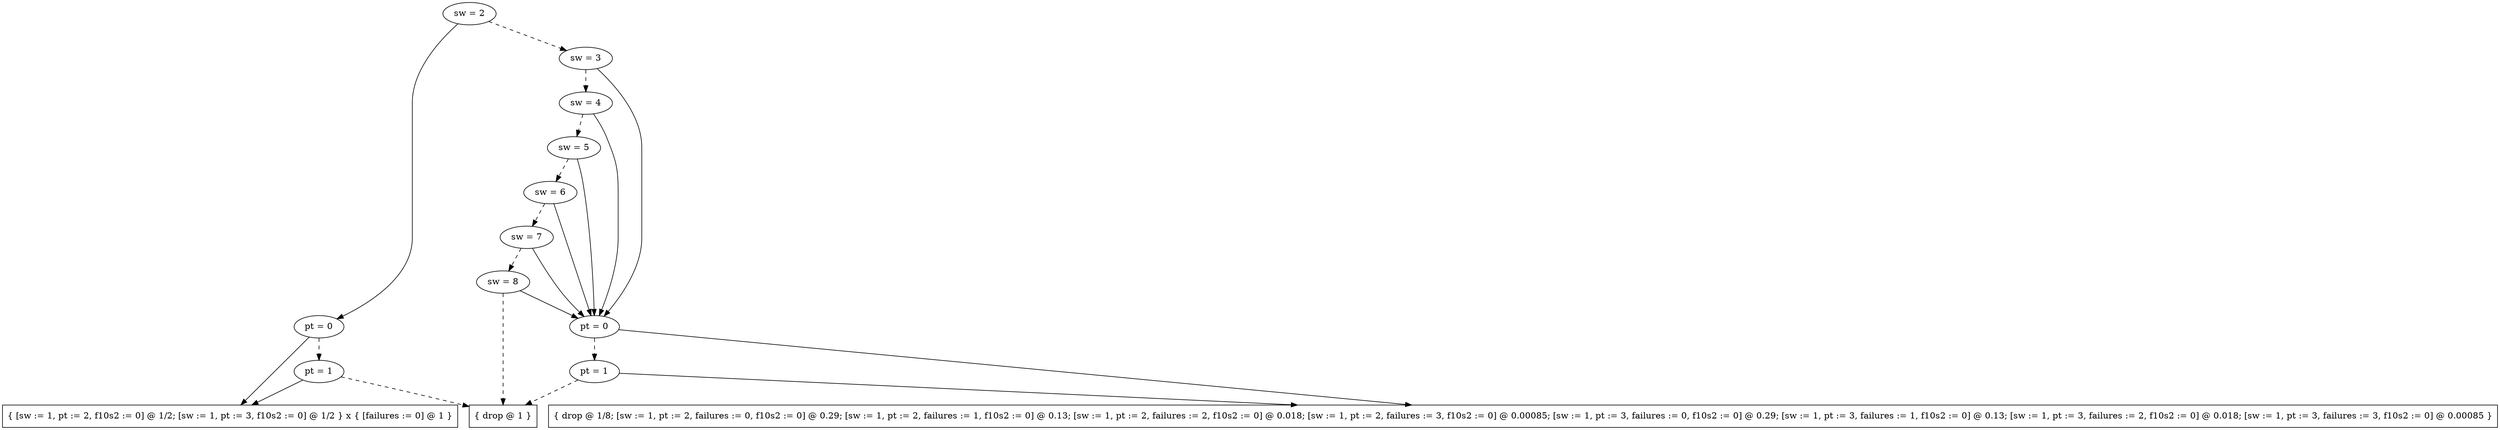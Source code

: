 digraph tdk {
3647 [label="sw = 2"];
3647 -> 3632;
3647 -> 3645 [style="dashed"];
3632 [label="pt = 0"];
3632 -> 3548;
3632 -> 3577 [style="dashed"];
3548 [shape=box label="{ [sw := 1, pt := 2, f10s2 := 0] @ 1/2; [sw := 1, pt := 3, f10s2 := 0] @ 1/2 } x { [failures := 0] @ 1 }"];
3577 [label="pt = 1"];
3577 -> 3548;
3577 -> 0 [style="dashed"];
0 [shape=box label="{ drop @ 1 }"];
3645 [label="sw = 3"];
3645 -> 3625;
3645 -> 3643 [style="dashed"];
3625 [label="pt = 0"];
3625 -> 3492;
3625 -> 3570 [style="dashed"];
3492 [shape=box label="{ drop @ 1/8; [sw := 1, pt := 2, failures := 0, f10s2 := 0] @ 0.29; [sw := 1, pt := 2, failures := 1, f10s2 := 0] @ 0.13; [sw := 1, pt := 2, failures := 2, f10s2 := 0] @ 0.018; [sw := 1, pt := 2, failures := 3, f10s2 := 0] @ 0.00085; [sw := 1, pt := 3, failures := 0, f10s2 := 0] @ 0.29; [sw := 1, pt := 3, failures := 1, f10s2 := 0] @ 0.13; [sw := 1, pt := 3, failures := 2, f10s2 := 0] @ 0.018; [sw := 1, pt := 3, failures := 3, f10s2 := 0] @ 0.00085 }"];
3570 [label="pt = 1"];
3570 -> 3492;
3570 -> 0 [style="dashed"];
3643 [label="sw = 4"];
3643 -> 3625;
3643 -> 3641 [style="dashed"];
3641 [label="sw = 5"];
3641 -> 3625;
3641 -> 3639 [style="dashed"];
3639 [label="sw = 6"];
3639 -> 3625;
3639 -> 3637 [style="dashed"];
3637 [label="sw = 7"];
3637 -> 3625;
3637 -> 3635 [style="dashed"];
3635 [label="sw = 8"];
3635 -> 3625;
3635 -> 0 [style="dashed"];
{rank=same; 3643 ;}
{rank=same; 3577 3570 ;}
{rank=same; 3641 ;}
{rank=same; 3645 ;}
{rank=same; 3647 ;}
{rank=same; 3637 ;}
{rank=same; 3635 ;}
{rank=same; 3639 ;}
{rank=same; 3625 3632 ;}
}

